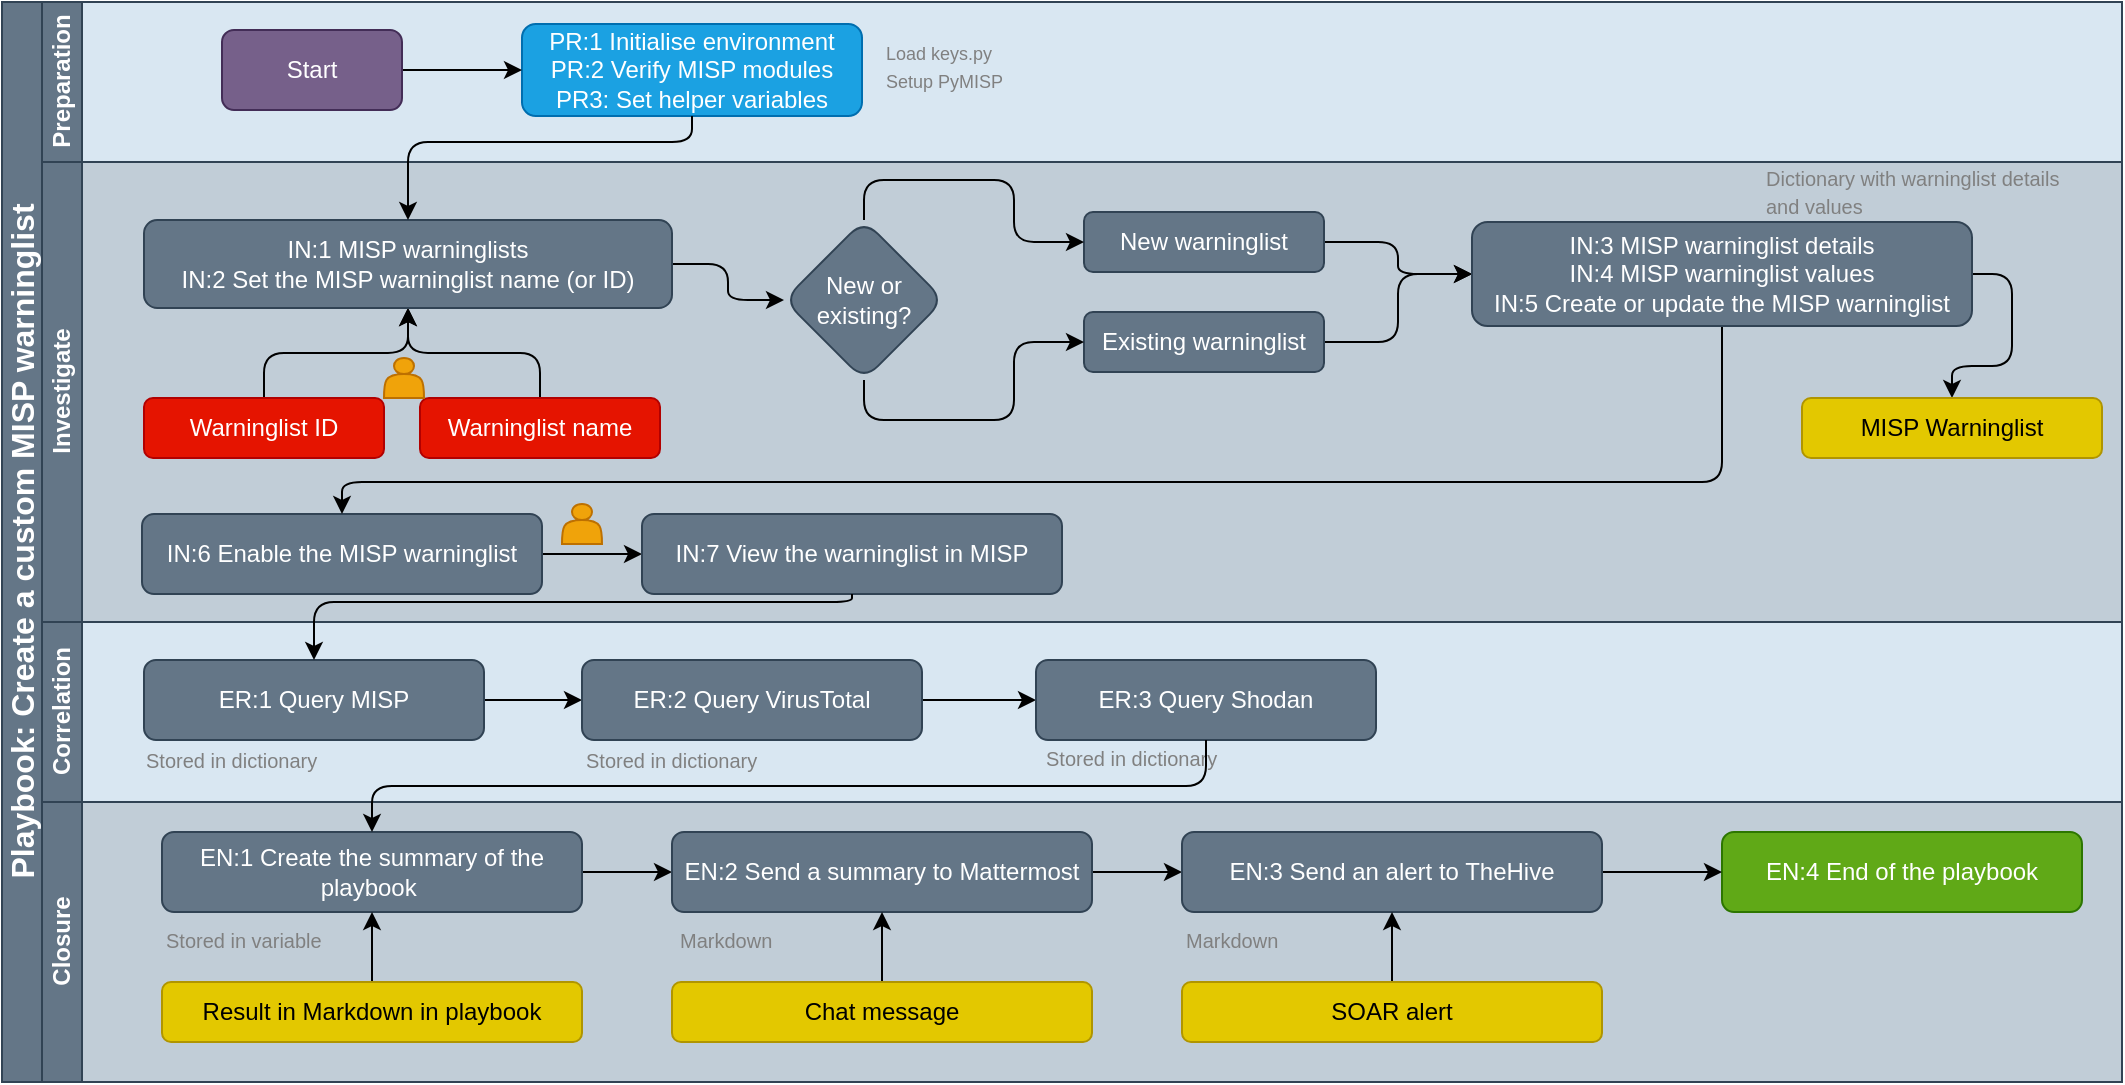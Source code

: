 <mxfile version="17.4.2" type="device"><diagram id="nKIzAm7tzG-mqr7zlI_Q" name="Page-1"><mxGraphModel dx="1403" dy="1974" grid="1" gridSize="10" guides="1" tooltips="1" connect="1" arrows="1" fold="1" page="1" pageScale="1" pageWidth="827" pageHeight="1169" math="0" shadow="0"><root><mxCell id="0"/><mxCell id="1" parent="0"/><mxCell id="KohfZgf_PsEX3PMBVLQR-318" value="&lt;font style=&quot;font-size: 16px&quot;&gt;Playbook:&amp;nbsp;Create a custom MISP warninglist&lt;/font&gt;" style="swimlane;html=1;childLayout=stackLayout;resizeParent=1;resizeParentMax=0;horizontal=0;startSize=20;horizontalStack=0;fillColor=#647687;strokeColor=#314354;fontColor=#ffffff;swimlaneFillColor=#C1CDD7;" parent="1" vertex="1"><mxGeometry x="140" y="-990" width="1060" height="540" as="geometry"/></mxCell><mxCell id="KohfZgf_PsEX3PMBVLQR-319" value="Preparation" style="swimlane;html=1;startSize=20;horizontal=0;fillColor=#647687;strokeColor=#314354;fontColor=#ffffff;swimlaneFillColor=#D9E7F2;" parent="KohfZgf_PsEX3PMBVLQR-318" vertex="1"><mxGeometry x="20" width="1040" height="80" as="geometry"/></mxCell><mxCell id="KohfZgf_PsEX3PMBVLQR-320" value="PR:1 Initialise environment&lt;br&gt;PR:2 Verify MISP modules&lt;br&gt;PR3: Set helper variables" style="rounded=1;whiteSpace=wrap;html=1;fillColor=#1ba1e2;strokeColor=#006EAF;fontColor=#ffffff;" parent="KohfZgf_PsEX3PMBVLQR-319" vertex="1"><mxGeometry x="240" y="11" width="170" height="46" as="geometry"/></mxCell><mxCell id="KohfZgf_PsEX3PMBVLQR-465" value="&lt;font style=&quot;font-size: 9px&quot;&gt;Load keys.py&lt;br&gt;Setup PyMISP&lt;/font&gt;" style="text;html=1;strokeColor=none;fillColor=none;align=left;verticalAlign=top;whiteSpace=wrap;rounded=0;shadow=0;glass=0;sketch=0;fontColor=#808080;" parent="KohfZgf_PsEX3PMBVLQR-319" vertex="1"><mxGeometry x="420" y="11" width="140" height="35" as="geometry"/></mxCell><mxCell id="gIHjlIItiTIVVG5SaZQt-105" style="edgeStyle=orthogonalEdgeStyle;rounded=1;orthogonalLoop=1;jettySize=auto;html=1;exitX=1;exitY=0.5;exitDx=0;exitDy=0;entryX=0;entryY=0.5;entryDx=0;entryDy=0;" parent="KohfZgf_PsEX3PMBVLQR-319" source="KohfZgf_PsEX3PMBVLQR-702" target="KohfZgf_PsEX3PMBVLQR-320" edge="1"><mxGeometry relative="1" as="geometry"/></mxCell><mxCell id="KohfZgf_PsEX3PMBVLQR-702" value="Start" style="rounded=1;whiteSpace=wrap;html=1;fillColor=#76608a;strokeColor=#432D57;fontColor=#ffffff;" parent="KohfZgf_PsEX3PMBVLQR-319" vertex="1"><mxGeometry x="90" y="14" width="90" height="40" as="geometry"/></mxCell><mxCell id="KohfZgf_PsEX3PMBVLQR-329" value="Investigate" style="swimlane;html=1;startSize=20;horizontal=0;fillColor=#647687;strokeColor=#314354;fontColor=#ffffff;" parent="KohfZgf_PsEX3PMBVLQR-318" vertex="1"><mxGeometry x="20" y="80" width="1040" height="230" as="geometry"><mxRectangle x="20" y="160" width="1000" height="20" as="alternateBounds"/></mxGeometry></mxCell><mxCell id="gIHjlIItiTIVVG5SaZQt-12" style="edgeStyle=orthogonalEdgeStyle;rounded=1;orthogonalLoop=1;jettySize=auto;html=1;exitX=0.5;exitY=0;exitDx=0;exitDy=0;entryX=0.5;entryY=1;entryDx=0;entryDy=0;" parent="KohfZgf_PsEX3PMBVLQR-329" source="KohfZgf_PsEX3PMBVLQR-331" target="gIHjlIItiTIVVG5SaZQt-1" edge="1"><mxGeometry relative="1" as="geometry"/></mxCell><mxCell id="KohfZgf_PsEX3PMBVLQR-331" value="Warninglist ID" style="rounded=1;whiteSpace=wrap;html=1;fillColor=#e51400;strokeColor=#B20000;fontColor=#ffffff;" parent="KohfZgf_PsEX3PMBVLQR-329" vertex="1"><mxGeometry x="51" y="118" width="120" height="30" as="geometry"/></mxCell><mxCell id="KohfZgf_PsEX3PMBVLQR-346" value="No" style="edgeStyle=orthogonalEdgeStyle;rounded=0;orthogonalLoop=1;jettySize=auto;html=1;exitX=0;exitY=0.5;exitDx=0;exitDy=0;entryX=1;entryY=0.5;entryDx=0;entryDy=0;labelBackgroundColor=none;" parent="KohfZgf_PsEX3PMBVLQR-329" edge="1"><mxGeometry relative="1" as="geometry"><mxPoint x="480" y="230" as="targetPoint"/></mxGeometry></mxCell><mxCell id="KohfZgf_PsEX3PMBVLQR-351" value="" style="edgeStyle=orthogonalEdgeStyle;rounded=0;orthogonalLoop=1;jettySize=auto;html=1;" parent="KohfZgf_PsEX3PMBVLQR-329" edge="1"><mxGeometry relative="1" as="geometry"><mxPoint x="420" y="245" as="sourcePoint"/></mxGeometry></mxCell><mxCell id="KohfZgf_PsEX3PMBVLQR-354" value="" style="edgeStyle=orthogonalEdgeStyle;rounded=0;orthogonalLoop=1;jettySize=auto;html=1;" parent="KohfZgf_PsEX3PMBVLQR-329" edge="1"><mxGeometry relative="1" as="geometry"><mxPoint x="710" y="245" as="sourcePoint"/></mxGeometry></mxCell><mxCell id="KohfZgf_PsEX3PMBVLQR-356" value="" style="edgeStyle=orthogonalEdgeStyle;rounded=0;orthogonalLoop=1;jettySize=auto;html=1;" parent="KohfZgf_PsEX3PMBVLQR-329" edge="1"><mxGeometry relative="1" as="geometry"><mxPoint x="710" y="300" as="sourcePoint"/></mxGeometry></mxCell><mxCell id="gIHjlIItiTIVVG5SaZQt-13" style="edgeStyle=orthogonalEdgeStyle;rounded=1;orthogonalLoop=1;jettySize=auto;html=1;exitX=0.5;exitY=0;exitDx=0;exitDy=0;entryX=0.5;entryY=1;entryDx=0;entryDy=0;" parent="KohfZgf_PsEX3PMBVLQR-329" source="KohfZgf_PsEX3PMBVLQR-489" target="gIHjlIItiTIVVG5SaZQt-1" edge="1"><mxGeometry relative="1" as="geometry"/></mxCell><mxCell id="KohfZgf_PsEX3PMBVLQR-489" value="Warninglist name" style="rounded=1;whiteSpace=wrap;html=1;fillColor=#e51400;strokeColor=#B20000;fontColor=#ffffff;" parent="KohfZgf_PsEX3PMBVLQR-329" vertex="1"><mxGeometry x="189" y="118" width="120" height="30" as="geometry"/></mxCell><mxCell id="KohfZgf_PsEX3PMBVLQR-492" value="&lt;font size=&quot;1&quot;&gt;Dictionary with warninglist details and values&lt;br&gt;&lt;/font&gt;" style="text;html=1;strokeColor=none;fillColor=none;align=left;verticalAlign=top;whiteSpace=wrap;rounded=0;shadow=0;glass=0;sketch=0;fontColor=#808080;" parent="KohfZgf_PsEX3PMBVLQR-329" vertex="1"><mxGeometry x="860" y="-6" width="154" height="35" as="geometry"/></mxCell><mxCell id="gIHjlIItiTIVVG5SaZQt-22" style="edgeStyle=orthogonalEdgeStyle;rounded=1;orthogonalLoop=1;jettySize=auto;html=1;exitX=1;exitY=0.5;exitDx=0;exitDy=0;entryX=0;entryY=0.5;entryDx=0;entryDy=0;" parent="KohfZgf_PsEX3PMBVLQR-329" source="KohfZgf_PsEX3PMBVLQR-516" target="C9W6xjzZrmFiVo9IwtYz-8" edge="1"><mxGeometry relative="1" as="geometry"/></mxCell><mxCell id="KohfZgf_PsEX3PMBVLQR-516" value="IN:6 Enable the MISP warninglist" style="rounded=1;whiteSpace=wrap;html=1;fillColor=#647687;strokeColor=#314354;fontColor=#ffffff;" parent="KohfZgf_PsEX3PMBVLQR-329" vertex="1"><mxGeometry x="50" y="176" width="200" height="40" as="geometry"/></mxCell><mxCell id="C9W6xjzZrmFiVo9IwtYz-8" value="IN:7 View the warninglist in MISP" style="rounded=1;whiteSpace=wrap;html=1;fillColor=#647687;strokeColor=#314354;fontColor=#ffffff;" parent="KohfZgf_PsEX3PMBVLQR-329" vertex="1"><mxGeometry x="300" y="176" width="210" height="40" as="geometry"/></mxCell><mxCell id="C9W6xjzZrmFiVo9IwtYz-24" value="" style="shape=actor;whiteSpace=wrap;html=1;rounded=0;shadow=0;glass=0;sketch=0;fontSize=9;strokeColor=#BD7000;fillColor=#f0a30a;fontColor=#000000;" parent="KohfZgf_PsEX3PMBVLQR-329" vertex="1"><mxGeometry x="260" y="171" width="20" height="20" as="geometry"/></mxCell><mxCell id="gIHjlIItiTIVVG5SaZQt-14" style="edgeStyle=orthogonalEdgeStyle;rounded=1;orthogonalLoop=1;jettySize=auto;html=1;exitX=1;exitY=0.5;exitDx=0;exitDy=0;entryX=0;entryY=0.5;entryDx=0;entryDy=0;" parent="KohfZgf_PsEX3PMBVLQR-329" source="gIHjlIItiTIVVG5SaZQt-1" target="gIHjlIItiTIVVG5SaZQt-8" edge="1"><mxGeometry relative="1" as="geometry"/></mxCell><mxCell id="gIHjlIItiTIVVG5SaZQt-1" value="IN:1 MISP warninglists&lt;br&gt;IN:2 Set the MISP warninglist name (or ID)" style="rounded=1;whiteSpace=wrap;html=1;fillColor=#647687;strokeColor=#314354;fontColor=#ffffff;" parent="KohfZgf_PsEX3PMBVLQR-329" vertex="1"><mxGeometry x="51" y="29" width="264" height="44" as="geometry"/></mxCell><mxCell id="gIHjlIItiTIVVG5SaZQt-8" value="New or existing?" style="rhombus;whiteSpace=wrap;html=1;rounded=1;fontColor=#ffffff;strokeColor=#314354;fillColor=#647687;" parent="KohfZgf_PsEX3PMBVLQR-329" vertex="1"><mxGeometry x="371" y="29" width="80" height="80" as="geometry"/></mxCell><mxCell id="gIHjlIItiTIVVG5SaZQt-15" style="edgeStyle=orthogonalEdgeStyle;rounded=1;orthogonalLoop=1;jettySize=auto;html=1;exitX=1;exitY=0.5;exitDx=0;exitDy=0;entryX=0;entryY=0.5;entryDx=0;entryDy=0;" parent="KohfZgf_PsEX3PMBVLQR-329" source="gIHjlIItiTIVVG5SaZQt-9" target="gIHjlIItiTIVVG5SaZQt-11" edge="1"><mxGeometry relative="1" as="geometry"/></mxCell><mxCell id="gIHjlIItiTIVVG5SaZQt-9" value="New warninglist" style="rounded=1;whiteSpace=wrap;html=1;fillColor=#647687;strokeColor=#314354;fontColor=#ffffff;" parent="KohfZgf_PsEX3PMBVLQR-329" vertex="1"><mxGeometry x="521" y="25" width="120" height="30" as="geometry"/></mxCell><mxCell id="gIHjlIItiTIVVG5SaZQt-6" style="edgeStyle=orthogonalEdgeStyle;rounded=1;orthogonalLoop=1;jettySize=auto;html=1;exitX=0.5;exitY=0;exitDx=0;exitDy=0;entryX=0;entryY=0.5;entryDx=0;entryDy=0;fontSize=9;fontColor=#808080;" parent="KohfZgf_PsEX3PMBVLQR-329" source="gIHjlIItiTIVVG5SaZQt-8" target="gIHjlIItiTIVVG5SaZQt-9" edge="1"><mxGeometry relative="1" as="geometry"/></mxCell><mxCell id="gIHjlIItiTIVVG5SaZQt-17" style="edgeStyle=orthogonalEdgeStyle;rounded=1;orthogonalLoop=1;jettySize=auto;html=1;exitX=1;exitY=0.5;exitDx=0;exitDy=0;entryX=0;entryY=0.5;entryDx=0;entryDy=0;" parent="KohfZgf_PsEX3PMBVLQR-329" source="gIHjlIItiTIVVG5SaZQt-10" target="gIHjlIItiTIVVG5SaZQt-11" edge="1"><mxGeometry relative="1" as="geometry"/></mxCell><mxCell id="gIHjlIItiTIVVG5SaZQt-10" value="Existing warninglist" style="rounded=1;whiteSpace=wrap;html=1;fillColor=#647687;strokeColor=#314354;fontColor=#ffffff;" parent="KohfZgf_PsEX3PMBVLQR-329" vertex="1"><mxGeometry x="521" y="75" width="120" height="30" as="geometry"/></mxCell><mxCell id="gIHjlIItiTIVVG5SaZQt-7" style="edgeStyle=orthogonalEdgeStyle;rounded=1;orthogonalLoop=1;jettySize=auto;html=1;exitX=0.5;exitY=1;exitDx=0;exitDy=0;entryX=0;entryY=0.5;entryDx=0;entryDy=0;fontSize=9;fontColor=#808080;" parent="KohfZgf_PsEX3PMBVLQR-329" source="gIHjlIItiTIVVG5SaZQt-8" target="gIHjlIItiTIVVG5SaZQt-10" edge="1"><mxGeometry relative="1" as="geometry"/></mxCell><mxCell id="gIHjlIItiTIVVG5SaZQt-20" style="edgeStyle=orthogonalEdgeStyle;rounded=1;orthogonalLoop=1;jettySize=auto;html=1;exitX=1;exitY=0.5;exitDx=0;exitDy=0;entryX=0.5;entryY=0;entryDx=0;entryDy=0;" parent="KohfZgf_PsEX3PMBVLQR-329" source="gIHjlIItiTIVVG5SaZQt-11" target="gIHjlIItiTIVVG5SaZQt-18" edge="1"><mxGeometry relative="1" as="geometry"/></mxCell><mxCell id="gIHjlIItiTIVVG5SaZQt-21" style="edgeStyle=orthogonalEdgeStyle;rounded=1;orthogonalLoop=1;jettySize=auto;html=1;exitX=0.5;exitY=1;exitDx=0;exitDy=0;entryX=0.5;entryY=0;entryDx=0;entryDy=0;" parent="KohfZgf_PsEX3PMBVLQR-329" source="gIHjlIItiTIVVG5SaZQt-11" target="KohfZgf_PsEX3PMBVLQR-516" edge="1"><mxGeometry relative="1" as="geometry"><Array as="points"><mxPoint x="840" y="160"/><mxPoint x="150" y="160"/></Array></mxGeometry></mxCell><mxCell id="gIHjlIItiTIVVG5SaZQt-11" value="IN:3 MISP warninglist details&lt;br&gt;IN:4 MISP warninglist values&lt;br&gt;IN:5 Create or update the MISP warninglist" style="rounded=1;whiteSpace=wrap;html=1;fillColor=#647687;strokeColor=#314354;fontColor=#ffffff;" parent="KohfZgf_PsEX3PMBVLQR-329" vertex="1"><mxGeometry x="715" y="30" width="250" height="52" as="geometry"/></mxCell><mxCell id="gIHjlIItiTIVVG5SaZQt-18" value="MISP Warninglist" style="rounded=1;whiteSpace=wrap;html=1;fillColor=#e3c800;strokeColor=#B09500;fontColor=#000000;" parent="KohfZgf_PsEX3PMBVLQR-329" vertex="1"><mxGeometry x="880" y="118" width="150" height="30" as="geometry"/></mxCell><mxCell id="KohfZgf_PsEX3PMBVLQR-466" value="" style="shape=actor;whiteSpace=wrap;html=1;rounded=0;shadow=0;glass=0;sketch=0;fontSize=9;strokeColor=#BD7000;fillColor=#f0a30a;fontColor=#000000;" parent="KohfZgf_PsEX3PMBVLQR-329" vertex="1"><mxGeometry x="171" y="98" width="20" height="20" as="geometry"/></mxCell><mxCell id="KohfZgf_PsEX3PMBVLQR-357" value="Correlation" style="swimlane;html=1;startSize=20;horizontal=0;fillColor=#647687;strokeColor=#314354;fontColor=#ffffff;swimlaneFillColor=#D9E7F2;" parent="KohfZgf_PsEX3PMBVLQR-318" vertex="1"><mxGeometry x="20" y="310" width="1040" height="90" as="geometry"/></mxCell><mxCell id="KohfZgf_PsEX3PMBVLQR-364" value="" style="edgeStyle=orthogonalEdgeStyle;rounded=0;orthogonalLoop=1;jettySize=auto;html=1;" parent="KohfZgf_PsEX3PMBVLQR-357" edge="1"><mxGeometry relative="1" as="geometry"><mxPoint x="470" y="45.048" as="sourcePoint"/></mxGeometry></mxCell><mxCell id="KohfZgf_PsEX3PMBVLQR-370" value="" style="edgeStyle=orthogonalEdgeStyle;rounded=0;orthogonalLoop=1;jettySize=auto;html=1;" parent="KohfZgf_PsEX3PMBVLQR-357" edge="1"><mxGeometry relative="1" as="geometry"><mxPoint x="170" y="115.048" as="sourcePoint"/></mxGeometry></mxCell><mxCell id="KohfZgf_PsEX3PMBVLQR-372" value="" style="edgeStyle=orthogonalEdgeStyle;rounded=0;orthogonalLoop=1;jettySize=auto;html=1;" parent="KohfZgf_PsEX3PMBVLQR-357" edge="1"><mxGeometry relative="1" as="geometry"><mxPoint x="320" y="115.048" as="sourcePoint"/></mxGeometry></mxCell><mxCell id="KohfZgf_PsEX3PMBVLQR-374" value="" style="edgeStyle=orthogonalEdgeStyle;rounded=0;orthogonalLoop=1;jettySize=auto;html=1;" parent="KohfZgf_PsEX3PMBVLQR-357" edge="1"><mxGeometry relative="1" as="geometry"><mxPoint x="470" y="115.048" as="sourcePoint"/></mxGeometry></mxCell><mxCell id="KohfZgf_PsEX3PMBVLQR-377" value="" style="edgeStyle=orthogonalEdgeStyle;rounded=0;orthogonalLoop=1;jettySize=auto;html=1;" parent="KohfZgf_PsEX3PMBVLQR-357" edge="1"><mxGeometry relative="1" as="geometry"><mxPoint x="620" y="115.048" as="sourcePoint"/></mxGeometry></mxCell><mxCell id="gIHjlIItiTIVVG5SaZQt-27" style="edgeStyle=orthogonalEdgeStyle;rounded=1;orthogonalLoop=1;jettySize=auto;html=1;exitX=1;exitY=0.5;exitDx=0;exitDy=0;entryX=0;entryY=0.5;entryDx=0;entryDy=0;" parent="KohfZgf_PsEX3PMBVLQR-357" source="KohfZgf_PsEX3PMBVLQR-519" target="gIHjlIItiTIVVG5SaZQt-23" edge="1"><mxGeometry relative="1" as="geometry"/></mxCell><mxCell id="KohfZgf_PsEX3PMBVLQR-519" value="ER:1 Query MISP" style="rounded=1;whiteSpace=wrap;html=1;fillColor=#647687;strokeColor=#314354;fontColor=#ffffff;" parent="KohfZgf_PsEX3PMBVLQR-357" vertex="1"><mxGeometry x="51" y="19" width="170" height="40" as="geometry"/></mxCell><mxCell id="C9W6xjzZrmFiVo9IwtYz-31" style="edgeStyle=orthogonalEdgeStyle;rounded=1;orthogonalLoop=1;jettySize=auto;html=1;exitX=0.5;exitY=1;exitDx=0;exitDy=0;entryX=0.5;entryY=0;entryDx=0;entryDy=0;" parent="KohfZgf_PsEX3PMBVLQR-357" edge="1"><mxGeometry relative="1" as="geometry"><mxPoint x="373" y="60" as="sourcePoint"/></mxGeometry></mxCell><mxCell id="C9W6xjzZrmFiVo9IwtYz-33" style="edgeStyle=orthogonalEdgeStyle;rounded=1;orthogonalLoop=1;jettySize=auto;html=1;exitX=0.5;exitY=1;exitDx=0;exitDy=0;entryX=0.5;entryY=0;entryDx=0;entryDy=0;" parent="KohfZgf_PsEX3PMBVLQR-357" edge="1"><mxGeometry relative="1" as="geometry"><mxPoint x="373" y="122" as="sourcePoint"/></mxGeometry></mxCell><mxCell id="C9W6xjzZrmFiVo9IwtYz-34" style="edgeStyle=orthogonalEdgeStyle;rounded=1;orthogonalLoop=1;jettySize=auto;html=1;exitX=1;exitY=0.5;exitDx=0;exitDy=0;entryX=0;entryY=0.5;entryDx=0;entryDy=0;" parent="KohfZgf_PsEX3PMBVLQR-357" edge="1"><mxGeometry relative="1" as="geometry"><mxPoint x="513" y="170" as="sourcePoint"/></mxGeometry></mxCell><mxCell id="gIHjlIItiTIVVG5SaZQt-26" style="edgeStyle=orthogonalEdgeStyle;rounded=1;orthogonalLoop=1;jettySize=auto;html=1;exitX=1;exitY=0.5;exitDx=0;exitDy=0;entryX=0;entryY=0.5;entryDx=0;entryDy=0;" parent="KohfZgf_PsEX3PMBVLQR-357" source="gIHjlIItiTIVVG5SaZQt-23" target="gIHjlIItiTIVVG5SaZQt-24" edge="1"><mxGeometry relative="1" as="geometry"/></mxCell><mxCell id="gIHjlIItiTIVVG5SaZQt-23" value="ER:2 Query VirusTotal" style="rounded=1;whiteSpace=wrap;html=1;fillColor=#647687;strokeColor=#314354;fontColor=#ffffff;" parent="KohfZgf_PsEX3PMBVLQR-357" vertex="1"><mxGeometry x="270" y="19" width="170" height="40" as="geometry"/></mxCell><mxCell id="gIHjlIItiTIVVG5SaZQt-24" value="ER:3 Query Shodan" style="rounded=1;whiteSpace=wrap;html=1;fillColor=#647687;strokeColor=#314354;fontColor=#ffffff;" parent="KohfZgf_PsEX3PMBVLQR-357" vertex="1"><mxGeometry x="497" y="19" width="170" height="40" as="geometry"/></mxCell><mxCell id="gIHjlIItiTIVVG5SaZQt-31" value="&lt;font size=&quot;1&quot;&gt;Stored in dictionary&lt;br&gt;&lt;/font&gt;" style="text;html=1;strokeColor=none;fillColor=none;align=left;verticalAlign=top;whiteSpace=wrap;rounded=0;shadow=0;glass=0;sketch=0;fontColor=#808080;" parent="KohfZgf_PsEX3PMBVLQR-357" vertex="1"><mxGeometry x="50" y="55" width="110" height="25" as="geometry"/></mxCell><mxCell id="gIHjlIItiTIVVG5SaZQt-101" value="&lt;font size=&quot;1&quot;&gt;Stored in dictionary&lt;br&gt;&lt;/font&gt;" style="text;html=1;strokeColor=none;fillColor=none;align=left;verticalAlign=top;whiteSpace=wrap;rounded=0;shadow=0;glass=0;sketch=0;fontColor=#808080;" parent="KohfZgf_PsEX3PMBVLQR-357" vertex="1"><mxGeometry x="270" y="55" width="110" height="25" as="geometry"/></mxCell><mxCell id="gIHjlIItiTIVVG5SaZQt-102" value="&lt;font size=&quot;1&quot;&gt;Stored in dictionary&lt;br&gt;&lt;/font&gt;" style="text;html=1;strokeColor=none;fillColor=none;align=left;verticalAlign=top;whiteSpace=wrap;rounded=0;shadow=0;glass=0;sketch=0;fontColor=#808080;" parent="KohfZgf_PsEX3PMBVLQR-357" vertex="1"><mxGeometry x="500" y="54" width="110" height="25" as="geometry"/></mxCell><mxCell id="KohfZgf_PsEX3PMBVLQR-427" value="Closure" style="swimlane;html=1;startSize=20;horizontal=0;fillColor=#647687;strokeColor=#314354;fontColor=#ffffff;" parent="KohfZgf_PsEX3PMBVLQR-318" vertex="1"><mxGeometry x="20" y="400" width="1040" height="140" as="geometry"/></mxCell><mxCell id="KohfZgf_PsEX3PMBVLQR-428" value="" style="edgeStyle=orthogonalEdgeStyle;rounded=0;orthogonalLoop=1;jettySize=auto;html=1;" parent="KohfZgf_PsEX3PMBVLQR-427" edge="1"><mxGeometry relative="1" as="geometry"><mxPoint x="170" y="35.048" as="sourcePoint"/></mxGeometry></mxCell><mxCell id="KohfZgf_PsEX3PMBVLQR-430" value="" style="edgeStyle=orthogonalEdgeStyle;rounded=0;orthogonalLoop=1;jettySize=auto;html=1;" parent="KohfZgf_PsEX3PMBVLQR-427" edge="1"><mxGeometry relative="1" as="geometry"><mxPoint x="320" y="35.048" as="sourcePoint"/></mxGeometry></mxCell><mxCell id="KohfZgf_PsEX3PMBVLQR-432" style="edgeStyle=orthogonalEdgeStyle;rounded=1;orthogonalLoop=1;jettySize=auto;html=1;exitX=0.5;exitY=1;exitDx=0;exitDy=0;entryX=0.5;entryY=0;entryDx=0;entryDy=0;labelBackgroundColor=none;strokeColor=default;" parent="KohfZgf_PsEX3PMBVLQR-427" edge="1"><mxGeometry relative="1" as="geometry"><Array as="points"><mxPoint x="410" y="60"/><mxPoint x="110" y="60"/></Array><mxPoint x="410" y="50" as="sourcePoint"/></mxGeometry></mxCell><mxCell id="KohfZgf_PsEX3PMBVLQR-434" value="" style="edgeStyle=orthogonalEdgeStyle;rounded=0;orthogonalLoop=1;jettySize=auto;html=1;" parent="KohfZgf_PsEX3PMBVLQR-427" edge="1"><mxGeometry relative="1" as="geometry"><mxPoint x="200" y="95.048" as="targetPoint"/></mxGeometry></mxCell><mxCell id="KohfZgf_PsEX3PMBVLQR-436" value="" style="edgeStyle=orthogonalEdgeStyle;rounded=0;orthogonalLoop=1;jettySize=auto;html=1;" parent="KohfZgf_PsEX3PMBVLQR-427" edge="1"><mxGeometry relative="1" as="geometry"><mxPoint x="350" y="95.048" as="targetPoint"/></mxGeometry></mxCell><mxCell id="KohfZgf_PsEX3PMBVLQR-438" style="edgeStyle=orthogonalEdgeStyle;rounded=1;orthogonalLoop=1;jettySize=auto;html=1;exitX=0.5;exitY=1;exitDx=0;exitDy=0;entryX=0.5;entryY=0;entryDx=0;entryDy=0;labelBackgroundColor=none;strokeColor=default;" parent="KohfZgf_PsEX3PMBVLQR-427" edge="1"><mxGeometry relative="1" as="geometry"><Array as="points"><mxPoint x="410" y="120"/><mxPoint x="110" y="120"/></Array><mxPoint x="410" y="110" as="sourcePoint"/></mxGeometry></mxCell><mxCell id="KohfZgf_PsEX3PMBVLQR-440" value="" style="edgeStyle=orthogonalEdgeStyle;rounded=0;orthogonalLoop=1;jettySize=auto;html=1;" parent="KohfZgf_PsEX3PMBVLQR-427" edge="1"><mxGeometry relative="1" as="geometry"><mxPoint x="200" y="155.048" as="targetPoint"/></mxGeometry></mxCell><mxCell id="C9W6xjzZrmFiVo9IwtYz-40" style="edgeStyle=orthogonalEdgeStyle;rounded=1;orthogonalLoop=1;jettySize=auto;html=1;exitX=1;exitY=0.5;exitDx=0;exitDy=0;entryX=0;entryY=0.5;entryDx=0;entryDy=0;" parent="KohfZgf_PsEX3PMBVLQR-427" source="KohfZgf_PsEX3PMBVLQR-546" target="C9W6xjzZrmFiVo9IwtYz-36" edge="1"><mxGeometry relative="1" as="geometry"/></mxCell><mxCell id="KohfZgf_PsEX3PMBVLQR-546" value="EN:1 Create the summary of the playbook&amp;nbsp;" style="rounded=1;whiteSpace=wrap;html=1;fillColor=#647687;strokeColor=#314354;fontColor=#ffffff;" parent="KohfZgf_PsEX3PMBVLQR-427" vertex="1"><mxGeometry x="60" y="15" width="210" height="40" as="geometry"/></mxCell><mxCell id="KohfZgf_PsEX3PMBVLQR-698" value="EN:4 End of the playbook" style="rounded=1;whiteSpace=wrap;html=1;fillColor=#60a917;strokeColor=#2D7600;fontColor=#ffffff;" parent="KohfZgf_PsEX3PMBVLQR-427" vertex="1"><mxGeometry x="840" y="15" width="180" height="40" as="geometry"/></mxCell><mxCell id="C9W6xjzZrmFiVo9IwtYz-41" style="edgeStyle=orthogonalEdgeStyle;rounded=1;orthogonalLoop=1;jettySize=auto;html=1;exitX=1;exitY=0.5;exitDx=0;exitDy=0;entryX=0;entryY=0.5;entryDx=0;entryDy=0;" parent="KohfZgf_PsEX3PMBVLQR-427" source="C9W6xjzZrmFiVo9IwtYz-36" target="C9W6xjzZrmFiVo9IwtYz-38" edge="1"><mxGeometry relative="1" as="geometry"/></mxCell><mxCell id="C9W6xjzZrmFiVo9IwtYz-36" value="EN:2 Send a summary to Mattermost" style="rounded=1;whiteSpace=wrap;html=1;fillColor=#647687;strokeColor=#314354;fontColor=#ffffff;" parent="KohfZgf_PsEX3PMBVLQR-427" vertex="1"><mxGeometry x="315" y="15" width="210" height="40" as="geometry"/></mxCell><mxCell id="C9W6xjzZrmFiVo9IwtYz-37" value="&lt;font size=&quot;1&quot;&gt;Stored in variable&lt;br&gt;&lt;/font&gt;" style="text;html=1;strokeColor=none;fillColor=none;align=left;verticalAlign=top;whiteSpace=wrap;rounded=0;shadow=0;glass=0;sketch=0;fontColor=#808080;" parent="KohfZgf_PsEX3PMBVLQR-427" vertex="1"><mxGeometry x="60" y="55" width="100" height="35" as="geometry"/></mxCell><mxCell id="gIHjlIItiTIVVG5SaZQt-28" style="edgeStyle=orthogonalEdgeStyle;rounded=1;orthogonalLoop=1;jettySize=auto;html=1;exitX=1;exitY=0.5;exitDx=0;exitDy=0;entryX=0;entryY=0.5;entryDx=0;entryDy=0;" parent="KohfZgf_PsEX3PMBVLQR-427" source="C9W6xjzZrmFiVo9IwtYz-38" target="KohfZgf_PsEX3PMBVLQR-698" edge="1"><mxGeometry relative="1" as="geometry"/></mxCell><mxCell id="C9W6xjzZrmFiVo9IwtYz-38" value="EN:3 Send an alert to TheHive" style="rounded=1;whiteSpace=wrap;html=1;fillColor=#647687;strokeColor=#314354;fontColor=#ffffff;" parent="KohfZgf_PsEX3PMBVLQR-427" vertex="1"><mxGeometry x="570" y="15" width="210" height="40" as="geometry"/></mxCell><mxCell id="C9W6xjzZrmFiVo9IwtYz-155" value="&lt;font size=&quot;1&quot;&gt;Markdown&lt;br&gt;&lt;/font&gt;" style="text;html=1;strokeColor=none;fillColor=none;align=left;verticalAlign=top;whiteSpace=wrap;rounded=0;shadow=0;glass=0;sketch=0;fontColor=#808080;" parent="KohfZgf_PsEX3PMBVLQR-427" vertex="1"><mxGeometry x="570" y="55" width="70" height="35" as="geometry"/></mxCell><mxCell id="gIHjlIItiTIVVG5SaZQt-29" value="&lt;font size=&quot;1&quot;&gt;Markdown&lt;br&gt;&lt;/font&gt;" style="text;html=1;strokeColor=none;fillColor=none;align=left;verticalAlign=top;whiteSpace=wrap;rounded=0;shadow=0;glass=0;sketch=0;fontColor=#808080;" parent="KohfZgf_PsEX3PMBVLQR-427" vertex="1"><mxGeometry x="317" y="55" width="63" height="35" as="geometry"/></mxCell><mxCell id="PDrxEO9zYDVIH_7ui-3--21" style="edgeStyle=orthogonalEdgeStyle;rounded=0;orthogonalLoop=1;jettySize=auto;html=1;exitX=0.5;exitY=0;exitDx=0;exitDy=0;entryX=0.5;entryY=1;entryDx=0;entryDy=0;" edge="1" parent="KohfZgf_PsEX3PMBVLQR-427" source="PDrxEO9zYDVIH_7ui-3--20" target="KohfZgf_PsEX3PMBVLQR-546"><mxGeometry relative="1" as="geometry"/></mxCell><mxCell id="PDrxEO9zYDVIH_7ui-3--20" value="Result in Markdown in playbook" style="rounded=1;whiteSpace=wrap;html=1;fillColor=#e3c800;strokeColor=#B09500;fontColor=#000000;" vertex="1" parent="KohfZgf_PsEX3PMBVLQR-427"><mxGeometry x="60" y="90" width="210" height="30" as="geometry"/></mxCell><mxCell id="PDrxEO9zYDVIH_7ui-3--25" style="edgeStyle=orthogonalEdgeStyle;rounded=0;orthogonalLoop=1;jettySize=auto;html=1;exitX=0.5;exitY=0;exitDx=0;exitDy=0;entryX=0.5;entryY=1;entryDx=0;entryDy=0;" edge="1" parent="KohfZgf_PsEX3PMBVLQR-427" source="PDrxEO9zYDVIH_7ui-3--22" target="C9W6xjzZrmFiVo9IwtYz-36"><mxGeometry relative="1" as="geometry"/></mxCell><mxCell id="PDrxEO9zYDVIH_7ui-3--22" value="Chat message" style="rounded=1;whiteSpace=wrap;html=1;fillColor=#e3c800;strokeColor=#B09500;fontColor=#000000;" vertex="1" parent="KohfZgf_PsEX3PMBVLQR-427"><mxGeometry x="315" y="90" width="210" height="30" as="geometry"/></mxCell><mxCell id="PDrxEO9zYDVIH_7ui-3--26" style="edgeStyle=orthogonalEdgeStyle;rounded=0;orthogonalLoop=1;jettySize=auto;html=1;exitX=0.5;exitY=0;exitDx=0;exitDy=0;entryX=0.5;entryY=1;entryDx=0;entryDy=0;" edge="1" parent="KohfZgf_PsEX3PMBVLQR-427" source="PDrxEO9zYDVIH_7ui-3--23" target="C9W6xjzZrmFiVo9IwtYz-38"><mxGeometry relative="1" as="geometry"/></mxCell><mxCell id="PDrxEO9zYDVIH_7ui-3--23" value="SOAR alert" style="rounded=1;whiteSpace=wrap;html=1;fillColor=#e3c800;strokeColor=#B09500;fontColor=#000000;" vertex="1" parent="KohfZgf_PsEX3PMBVLQR-427"><mxGeometry x="570" y="90" width="210" height="30" as="geometry"/></mxCell><mxCell id="gIHjlIItiTIVVG5SaZQt-25" style="edgeStyle=orthogonalEdgeStyle;rounded=1;orthogonalLoop=1;jettySize=auto;html=1;exitX=0.5;exitY=1;exitDx=0;exitDy=0;entryX=0.5;entryY=0;entryDx=0;entryDy=0;" parent="KohfZgf_PsEX3PMBVLQR-318" source="C9W6xjzZrmFiVo9IwtYz-8" target="KohfZgf_PsEX3PMBVLQR-519" edge="1"><mxGeometry relative="1" as="geometry"><Array as="points"><mxPoint x="425" y="300"/><mxPoint x="156" y="300"/></Array></mxGeometry></mxCell><mxCell id="gIHjlIItiTIVVG5SaZQt-30" style="edgeStyle=orthogonalEdgeStyle;rounded=1;orthogonalLoop=1;jettySize=auto;html=1;exitX=0.5;exitY=1;exitDx=0;exitDy=0;entryX=0.5;entryY=0;entryDx=0;entryDy=0;" parent="KohfZgf_PsEX3PMBVLQR-318" source="gIHjlIItiTIVVG5SaZQt-24" target="KohfZgf_PsEX3PMBVLQR-546" edge="1"><mxGeometry relative="1" as="geometry"/></mxCell><mxCell id="gIHjlIItiTIVVG5SaZQt-106" style="edgeStyle=orthogonalEdgeStyle;rounded=1;orthogonalLoop=1;jettySize=auto;html=1;exitX=0.5;exitY=1;exitDx=0;exitDy=0;entryX=0.5;entryY=0;entryDx=0;entryDy=0;" parent="KohfZgf_PsEX3PMBVLQR-318" source="KohfZgf_PsEX3PMBVLQR-320" target="gIHjlIItiTIVVG5SaZQt-1" edge="1"><mxGeometry relative="1" as="geometry"><Array as="points"><mxPoint x="345" y="70"/><mxPoint x="203" y="70"/></Array></mxGeometry></mxCell></root></mxGraphModel></diagram></mxfile>